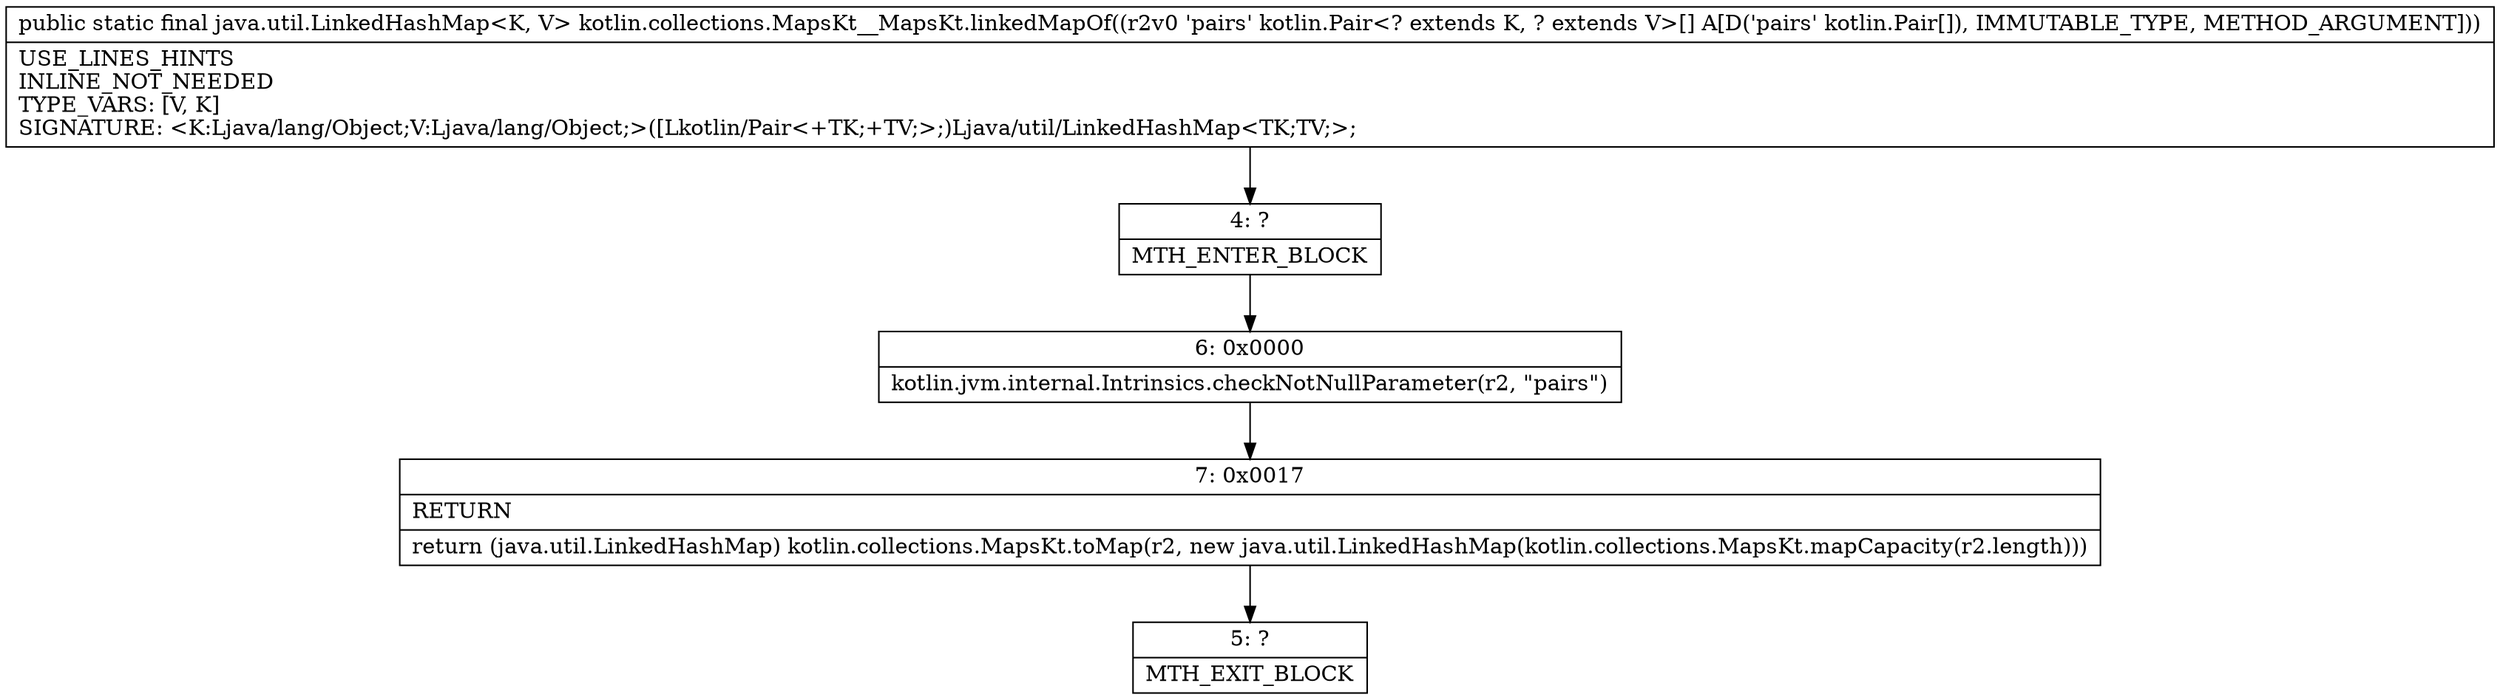 digraph "CFG forkotlin.collections.MapsKt__MapsKt.linkedMapOf([Lkotlin\/Pair;)Ljava\/util\/LinkedHashMap;" {
Node_4 [shape=record,label="{4\:\ ?|MTH_ENTER_BLOCK\l}"];
Node_6 [shape=record,label="{6\:\ 0x0000|kotlin.jvm.internal.Intrinsics.checkNotNullParameter(r2, \"pairs\")\l}"];
Node_7 [shape=record,label="{7\:\ 0x0017|RETURN\l|return (java.util.LinkedHashMap) kotlin.collections.MapsKt.toMap(r2, new java.util.LinkedHashMap(kotlin.collections.MapsKt.mapCapacity(r2.length)))\l}"];
Node_5 [shape=record,label="{5\:\ ?|MTH_EXIT_BLOCK\l}"];
MethodNode[shape=record,label="{public static final java.util.LinkedHashMap\<K, V\> kotlin.collections.MapsKt__MapsKt.linkedMapOf((r2v0 'pairs' kotlin.Pair\<? extends K, ? extends V\>[] A[D('pairs' kotlin.Pair[]), IMMUTABLE_TYPE, METHOD_ARGUMENT]))  | USE_LINES_HINTS\lINLINE_NOT_NEEDED\lTYPE_VARS: [V, K]\lSIGNATURE: \<K:Ljava\/lang\/Object;V:Ljava\/lang\/Object;\>([Lkotlin\/Pair\<+TK;+TV;\>;)Ljava\/util\/LinkedHashMap\<TK;TV;\>;\l}"];
MethodNode -> Node_4;Node_4 -> Node_6;
Node_6 -> Node_7;
Node_7 -> Node_5;
}

